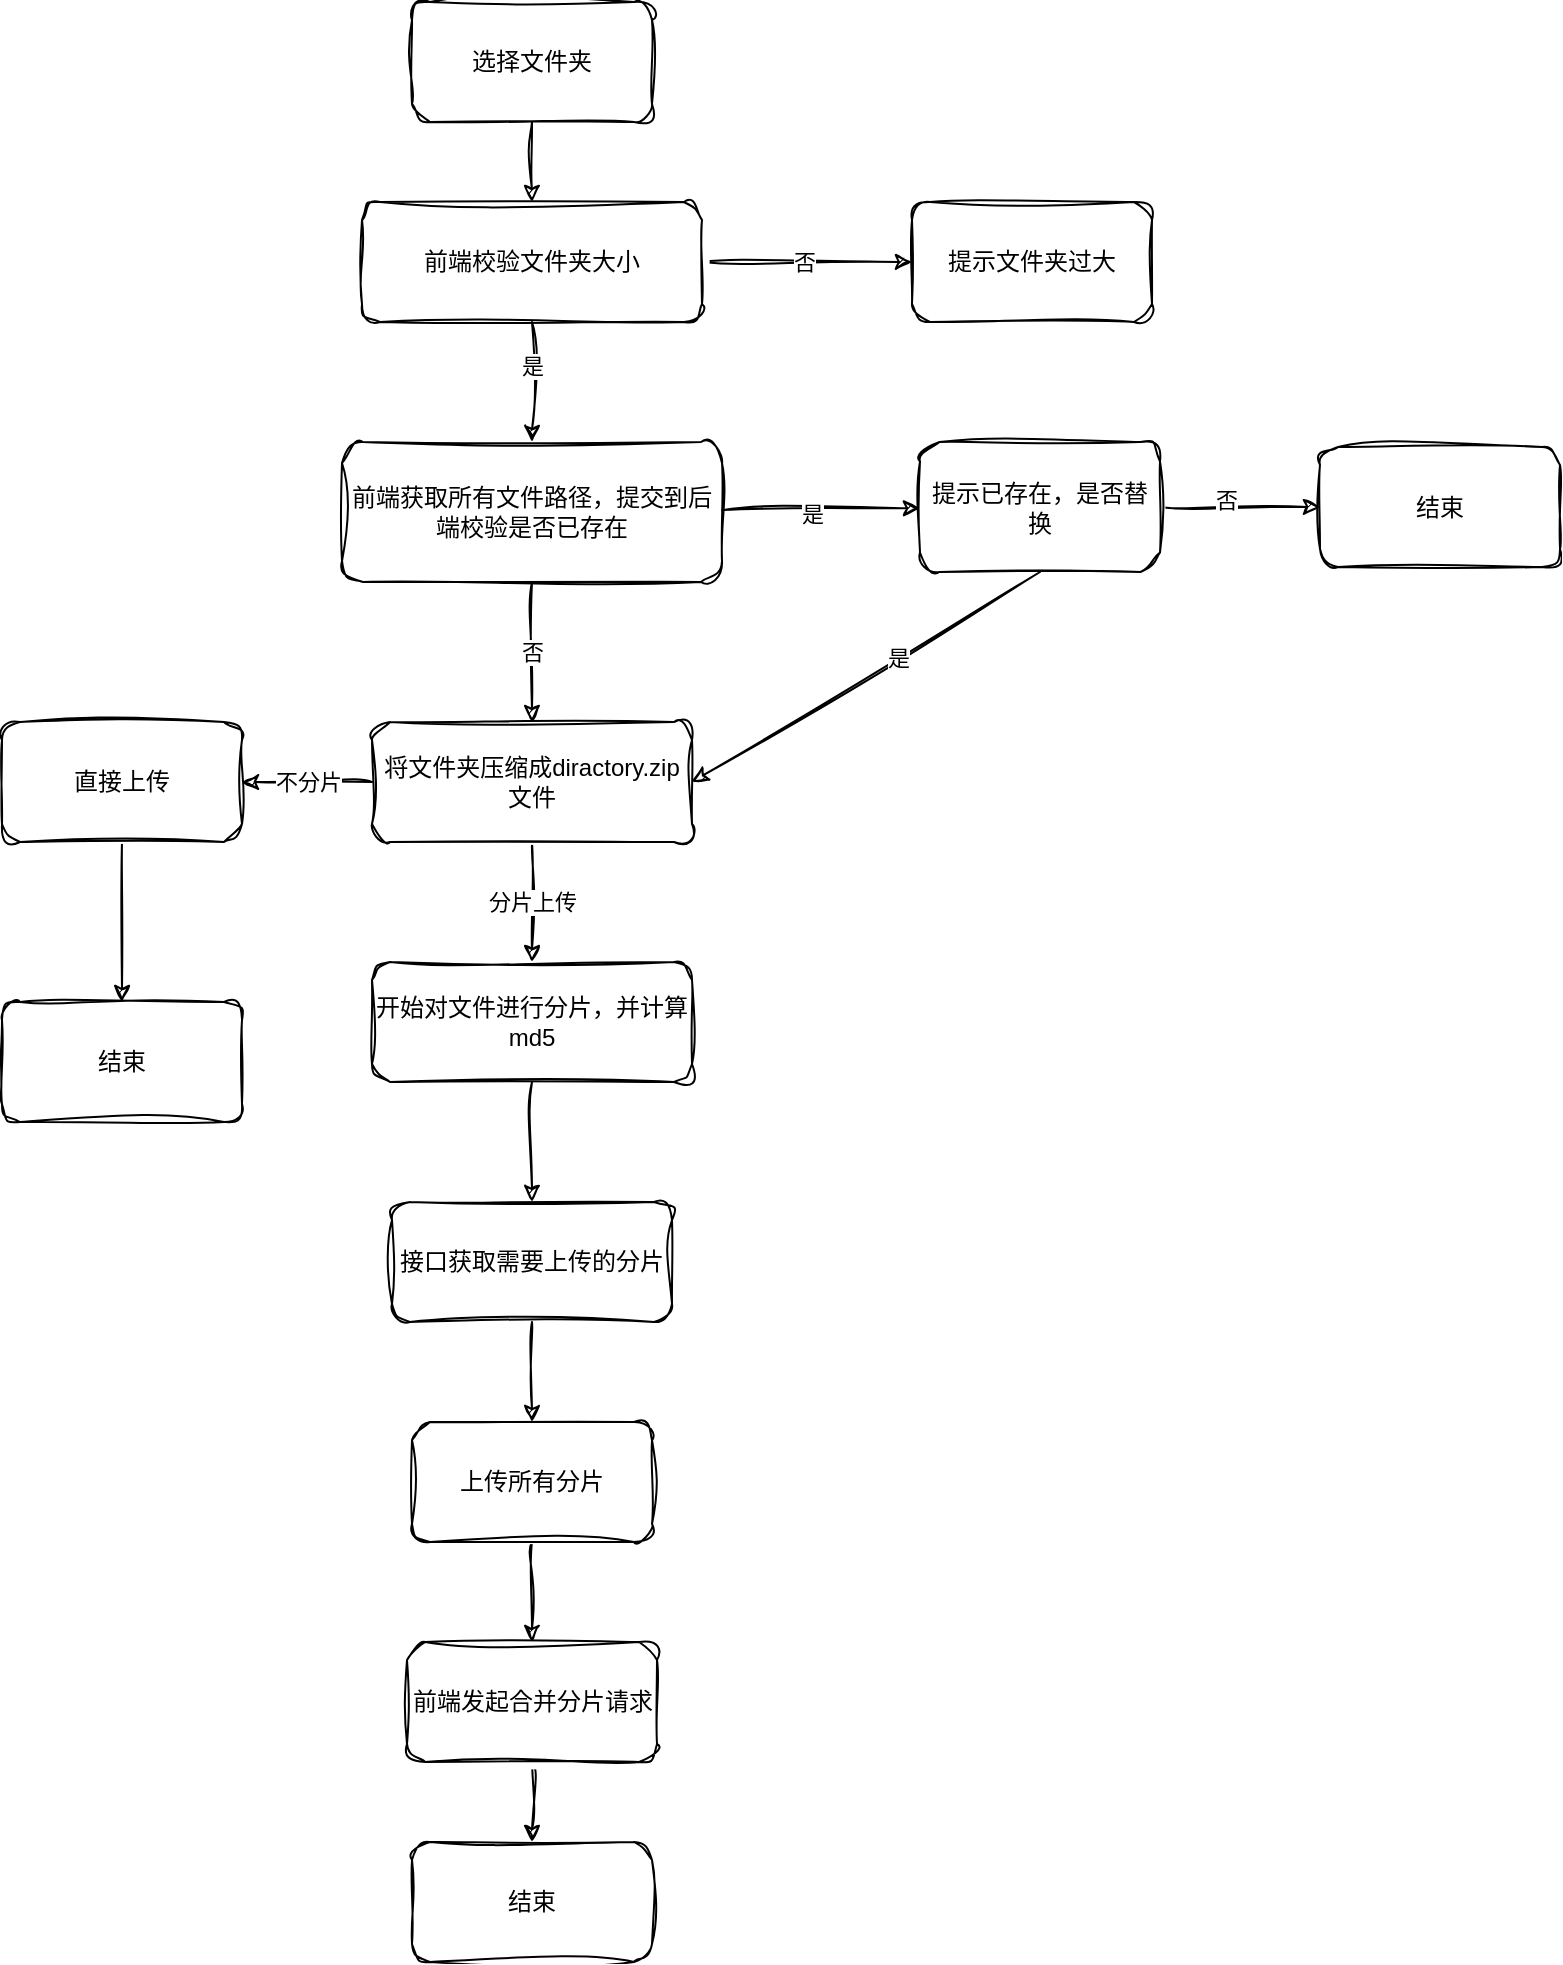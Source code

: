 <mxfile>
    <diagram id="0asBbWQlp5lb8VVb8a2f" name="第 1 页">
        <mxGraphModel dx="523" dy="647" grid="1" gridSize="10" guides="1" tooltips="1" connect="1" arrows="1" fold="1" page="1" pageScale="1" pageWidth="827" pageHeight="1169" math="0" shadow="0">
            <root>
                <mxCell id="0"/>
                <mxCell id="1" parent="0"/>
                <mxCell id="7" value="" style="edgeStyle=none;html=1;sketch=1;curveFitting=1;jiggle=2;" parent="1" source="2" target="3" edge="1">
                    <mxGeometry relative="1" as="geometry"/>
                </mxCell>
                <mxCell id="2" value="选择文件夹" style="rounded=1;whiteSpace=wrap;html=1;sketch=1;curveFitting=1;jiggle=2;" parent="1" vertex="1">
                    <mxGeometry x="265" y="60" width="120" height="60" as="geometry"/>
                </mxCell>
                <mxCell id="5" value="" style="edgeStyle=none;html=1;sketch=1;curveFitting=1;jiggle=2;" parent="1" source="3" target="4" edge="1">
                    <mxGeometry relative="1" as="geometry"/>
                </mxCell>
                <mxCell id="6" value="否" style="edgeLabel;html=1;align=center;verticalAlign=middle;resizable=0;points=[];rounded=1;sketch=1;curveFitting=1;jiggle=2;" parent="5" vertex="1" connectable="0">
                    <mxGeometry x="-0.029" y="1" relative="1" as="geometry">
                        <mxPoint y="1" as="offset"/>
                    </mxGeometry>
                </mxCell>
                <mxCell id="9" value="" style="edgeStyle=none;html=1;sketch=1;curveFitting=1;jiggle=2;" parent="1" source="3" target="8" edge="1">
                    <mxGeometry relative="1" as="geometry"/>
                </mxCell>
                <mxCell id="10" value="是" style="edgeLabel;html=1;align=center;verticalAlign=middle;resizable=0;points=[];rounded=1;sketch=1;curveFitting=1;jiggle=2;" parent="9" vertex="1" connectable="0">
                    <mxGeometry x="-0.263" y="2" relative="1" as="geometry">
                        <mxPoint x="-2" as="offset"/>
                    </mxGeometry>
                </mxCell>
                <mxCell id="3" value="前端校验文件夹大小" style="rounded=1;whiteSpace=wrap;html=1;sketch=1;curveFitting=1;jiggle=2;" parent="1" vertex="1">
                    <mxGeometry x="240" y="160" width="170" height="60" as="geometry"/>
                </mxCell>
                <mxCell id="4" value="提示文件夹过大" style="whiteSpace=wrap;html=1;rounded=1;sketch=1;curveFitting=1;jiggle=2;" parent="1" vertex="1">
                    <mxGeometry x="515" y="160" width="120" height="60" as="geometry"/>
                </mxCell>
                <mxCell id="12" value="否" style="edgeStyle=none;html=1;sketch=1;curveFitting=1;jiggle=2;" edge="1" parent="1" source="8" target="11">
                    <mxGeometry relative="1" as="geometry"/>
                </mxCell>
                <mxCell id="14" value="" style="edgeStyle=none;html=1;sketch=1;curveFitting=1;jiggle=2;" edge="1" parent="1" source="8" target="13">
                    <mxGeometry relative="1" as="geometry"/>
                </mxCell>
                <mxCell id="15" value="是" style="edgeLabel;html=1;align=center;verticalAlign=middle;resizable=0;points=[];rounded=1;sketch=1;curveFitting=1;jiggle=2;" vertex="1" connectable="0" parent="14">
                    <mxGeometry x="-0.096" y="-1" relative="1" as="geometry">
                        <mxPoint y="1" as="offset"/>
                    </mxGeometry>
                </mxCell>
                <mxCell id="8" value="前端获取所有文件路径，提交到后端校验是否已存在" style="whiteSpace=wrap;html=1;rounded=1;sketch=1;curveFitting=1;jiggle=2;" parent="1" vertex="1">
                    <mxGeometry x="230" y="280" width="190" height="70" as="geometry"/>
                </mxCell>
                <mxCell id="22" value="分片上传" style="edgeStyle=none;html=1;sketch=1;curveFitting=1;jiggle=2;" edge="1" parent="1" source="11" target="21">
                    <mxGeometry relative="1" as="geometry"/>
                </mxCell>
                <mxCell id="24" value="不分片" style="edgeStyle=none;html=1;sketch=1;curveFitting=1;jiggle=2;" edge="1" parent="1" source="11" target="23">
                    <mxGeometry relative="1" as="geometry"/>
                </mxCell>
                <mxCell id="11" value="将文件夹压缩成diractory.zip文件" style="whiteSpace=wrap;html=1;rounded=1;sketch=1;curveFitting=1;jiggle=2;" vertex="1" parent="1">
                    <mxGeometry x="245" y="420" width="160" height="60" as="geometry"/>
                </mxCell>
                <mxCell id="16" style="edgeStyle=none;html=1;exitX=0.5;exitY=1;exitDx=0;exitDy=0;entryX=1;entryY=0.5;entryDx=0;entryDy=0;sketch=1;curveFitting=1;jiggle=2;" edge="1" parent="1" source="13" target="11">
                    <mxGeometry relative="1" as="geometry">
                        <Array as="points"/>
                    </mxGeometry>
                </mxCell>
                <mxCell id="17" value="是" style="edgeLabel;html=1;align=center;verticalAlign=middle;resizable=0;points=[];rounded=1;sketch=1;curveFitting=1;jiggle=2;" vertex="1" connectable="0" parent="16">
                    <mxGeometry x="-0.185" relative="1" as="geometry">
                        <mxPoint as="offset"/>
                    </mxGeometry>
                </mxCell>
                <mxCell id="19" value="" style="edgeStyle=none;html=1;sketch=1;curveFitting=1;jiggle=2;" edge="1" parent="1" source="13" target="18">
                    <mxGeometry relative="1" as="geometry"/>
                </mxCell>
                <mxCell id="20" value="否" style="edgeLabel;html=1;align=center;verticalAlign=middle;resizable=0;points=[];rounded=1;sketch=1;curveFitting=1;jiggle=2;" vertex="1" connectable="0" parent="19">
                    <mxGeometry x="-0.175" y="5" relative="1" as="geometry">
                        <mxPoint y="1" as="offset"/>
                    </mxGeometry>
                </mxCell>
                <mxCell id="13" value="提示已存在，是否替换" style="whiteSpace=wrap;html=1;rounded=1;sketch=1;curveFitting=1;jiggle=2;" vertex="1" parent="1">
                    <mxGeometry x="519" y="280" width="120" height="65" as="geometry"/>
                </mxCell>
                <mxCell id="18" value="结束" style="whiteSpace=wrap;html=1;rounded=1;sketch=1;curveFitting=1;jiggle=2;" vertex="1" parent="1">
                    <mxGeometry x="719" y="282.5" width="120" height="60" as="geometry"/>
                </mxCell>
                <mxCell id="26" value="" style="edgeStyle=none;html=1;sketch=1;curveFitting=1;jiggle=2;" edge="1" parent="1" source="21" target="25">
                    <mxGeometry relative="1" as="geometry"/>
                </mxCell>
                <mxCell id="21" value="开始对文件进行分片，并计算md5" style="whiteSpace=wrap;html=1;rounded=1;sketch=1;curveFitting=1;jiggle=2;" vertex="1" parent="1">
                    <mxGeometry x="245" y="540" width="160" height="60" as="geometry"/>
                </mxCell>
                <mxCell id="36" value="" style="edgeStyle=none;html=1;sketch=1;curveFitting=1;jiggle=2;" edge="1" parent="1" source="23" target="35">
                    <mxGeometry relative="1" as="geometry"/>
                </mxCell>
                <mxCell id="23" value="直接上传" style="whiteSpace=wrap;html=1;rounded=1;sketch=1;curveFitting=1;jiggle=2;" vertex="1" parent="1">
                    <mxGeometry x="60" y="420" width="120" height="60" as="geometry"/>
                </mxCell>
                <mxCell id="28" value="" style="edgeStyle=none;html=1;sketch=1;curveFitting=1;jiggle=2;" edge="1" parent="1" source="25" target="27">
                    <mxGeometry relative="1" as="geometry"/>
                </mxCell>
                <mxCell id="25" value="接口获取需要上传的分片" style="whiteSpace=wrap;html=1;rounded=1;sketch=1;curveFitting=1;jiggle=2;" vertex="1" parent="1">
                    <mxGeometry x="255" y="660" width="140" height="60" as="geometry"/>
                </mxCell>
                <mxCell id="30" value="" style="edgeStyle=none;html=1;sketch=1;curveFitting=1;jiggle=2;" edge="1" parent="1" source="27" target="29">
                    <mxGeometry relative="1" as="geometry"/>
                </mxCell>
                <mxCell id="27" value="上传所有分片" style="whiteSpace=wrap;html=1;rounded=1;sketch=1;curveFitting=1;jiggle=2;" vertex="1" parent="1">
                    <mxGeometry x="265" y="770" width="120" height="60" as="geometry"/>
                </mxCell>
                <mxCell id="34" value="" style="edgeStyle=none;html=1;sketch=1;curveFitting=1;jiggle=2;" edge="1" parent="1" source="29" target="33">
                    <mxGeometry relative="1" as="geometry"/>
                </mxCell>
                <mxCell id="29" value="前端发起合并分片请求" style="whiteSpace=wrap;html=1;rounded=1;sketch=1;curveFitting=1;jiggle=2;" vertex="1" parent="1">
                    <mxGeometry x="262.5" y="880" width="125" height="60" as="geometry"/>
                </mxCell>
                <mxCell id="33" value="结束" style="whiteSpace=wrap;html=1;rounded=1;sketch=1;curveFitting=1;jiggle=2;" vertex="1" parent="1">
                    <mxGeometry x="265" y="980" width="120" height="60" as="geometry"/>
                </mxCell>
                <mxCell id="35" value="结束" style="whiteSpace=wrap;html=1;rounded=1;sketch=1;curveFitting=1;jiggle=2;" vertex="1" parent="1">
                    <mxGeometry x="60" y="560" width="120" height="60" as="geometry"/>
                </mxCell>
            </root>
        </mxGraphModel>
    </diagram>
</mxfile>